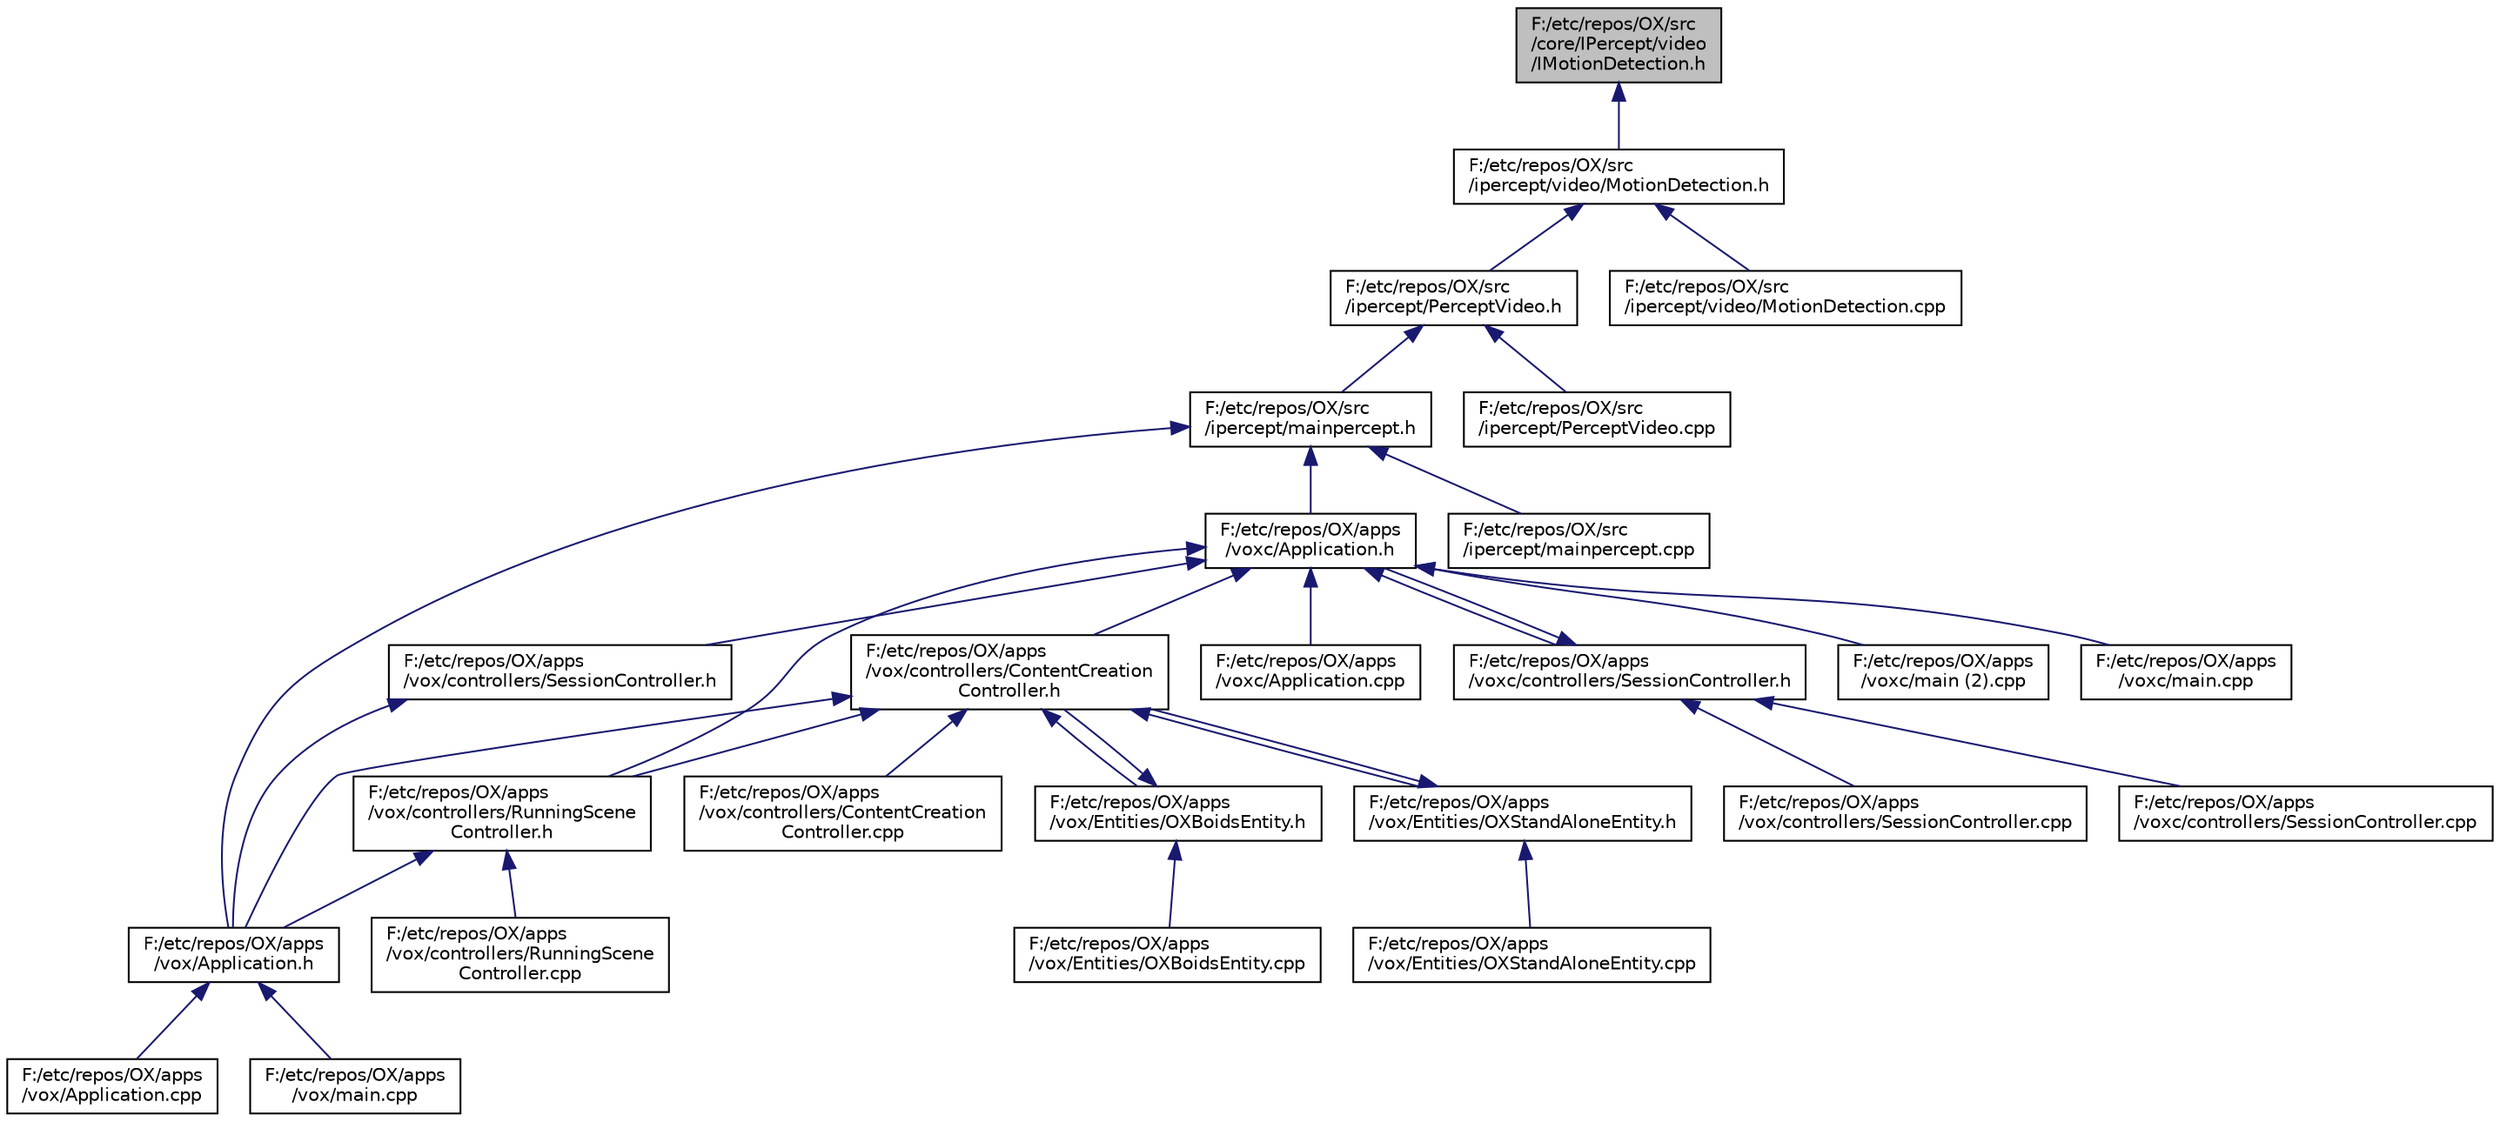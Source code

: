 digraph "F:/etc/repos/OX/src/core/IPercept/video/IMotionDetection.h"
{
  edge [fontname="Helvetica",fontsize="10",labelfontname="Helvetica",labelfontsize="10"];
  node [fontname="Helvetica",fontsize="10",shape=record];
  Node1 [label="F:/etc/repos/OX/src\l/core/IPercept/video\l/IMotionDetection.h",height=0.2,width=0.4,color="black", fillcolor="grey75", style="filled" fontcolor="black"];
  Node1 -> Node2 [dir="back",color="midnightblue",fontsize="10",style="solid",fontname="Helvetica"];
  Node2 [label="F:/etc/repos/OX/src\l/ipercept/video/MotionDetection.h",height=0.2,width=0.4,color="black", fillcolor="white", style="filled",URL="$_motion_detection_8h.html"];
  Node2 -> Node3 [dir="back",color="midnightblue",fontsize="10",style="solid",fontname="Helvetica"];
  Node3 [label="F:/etc/repos/OX/src\l/ipercept/PerceptVideo.h",height=0.2,width=0.4,color="black", fillcolor="white", style="filled",URL="$_percept_video_8h.html"];
  Node3 -> Node4 [dir="back",color="midnightblue",fontsize="10",style="solid",fontname="Helvetica"];
  Node4 [label="F:/etc/repos/OX/src\l/ipercept/mainpercept.h",height=0.2,width=0.4,color="black", fillcolor="white", style="filled",URL="$mainpercept_8h.html"];
  Node4 -> Node5 [dir="back",color="midnightblue",fontsize="10",style="solid",fontname="Helvetica"];
  Node5 [label="F:/etc/repos/OX/apps\l/vox/Application.h",height=0.2,width=0.4,color="black", fillcolor="white", style="filled",URL="$_application_8h.html"];
  Node5 -> Node6 [dir="back",color="midnightblue",fontsize="10",style="solid",fontname="Helvetica"];
  Node6 [label="F:/etc/repos/OX/apps\l/vox/Application.cpp",height=0.2,width=0.4,color="black", fillcolor="white", style="filled",URL="$_application_8cpp.html"];
  Node5 -> Node7 [dir="back",color="midnightblue",fontsize="10",style="solid",fontname="Helvetica"];
  Node7 [label="F:/etc/repos/OX/apps\l/vox/main.cpp",height=0.2,width=0.4,color="black", fillcolor="white", style="filled",URL="$vox_2main_8cpp.html"];
  Node4 -> Node8 [dir="back",color="midnightblue",fontsize="10",style="solid",fontname="Helvetica"];
  Node8 [label="F:/etc/repos/OX/apps\l/voxc/Application.h",height=0.2,width=0.4,color="black", fillcolor="white", style="filled",URL="$_2_application_8h.html"];
  Node8 -> Node9 [dir="back",color="midnightblue",fontsize="10",style="solid",fontname="Helvetica"];
  Node9 [label="F:/etc/repos/OX/apps\l/vox/controllers/ContentCreation\lController.h",height=0.2,width=0.4,color="black", fillcolor="white", style="filled",URL="$_content_creation_controller_8h.html"];
  Node9 -> Node5 [dir="back",color="midnightblue",fontsize="10",style="solid",fontname="Helvetica"];
  Node9 -> Node10 [dir="back",color="midnightblue",fontsize="10",style="solid",fontname="Helvetica"];
  Node10 [label="F:/etc/repos/OX/apps\l/vox/controllers/ContentCreation\lController.cpp",height=0.2,width=0.4,color="black", fillcolor="white", style="filled",URL="$_content_creation_controller_8cpp.html"];
  Node9 -> Node11 [dir="back",color="midnightblue",fontsize="10",style="solid",fontname="Helvetica"];
  Node11 [label="F:/etc/repos/OX/apps\l/vox/controllers/RunningScene\lController.h",height=0.2,width=0.4,color="black", fillcolor="white", style="filled",URL="$_running_scene_controller_8h.html"];
  Node11 -> Node5 [dir="back",color="midnightblue",fontsize="10",style="solid",fontname="Helvetica"];
  Node11 -> Node12 [dir="back",color="midnightblue",fontsize="10",style="solid",fontname="Helvetica"];
  Node12 [label="F:/etc/repos/OX/apps\l/vox/controllers/RunningScene\lController.cpp",height=0.2,width=0.4,color="black", fillcolor="white", style="filled",URL="$_running_scene_controller_8cpp.html"];
  Node9 -> Node13 [dir="back",color="midnightblue",fontsize="10",style="solid",fontname="Helvetica"];
  Node13 [label="F:/etc/repos/OX/apps\l/vox/Entities/OXBoidsEntity.h",height=0.2,width=0.4,color="black", fillcolor="white", style="filled",URL="$_o_x_boids_entity_8h.html"];
  Node13 -> Node9 [dir="back",color="midnightblue",fontsize="10",style="solid",fontname="Helvetica"];
  Node13 -> Node14 [dir="back",color="midnightblue",fontsize="10",style="solid",fontname="Helvetica"];
  Node14 [label="F:/etc/repos/OX/apps\l/vox/Entities/OXBoidsEntity.cpp",height=0.2,width=0.4,color="black", fillcolor="white", style="filled",URL="$_o_x_boids_entity_8cpp.html"];
  Node9 -> Node15 [dir="back",color="midnightblue",fontsize="10",style="solid",fontname="Helvetica"];
  Node15 [label="F:/etc/repos/OX/apps\l/vox/Entities/OXStandAloneEntity.h",height=0.2,width=0.4,color="black", fillcolor="white", style="filled",URL="$_o_x_stand_alone_entity_8h.html"];
  Node15 -> Node9 [dir="back",color="midnightblue",fontsize="10",style="solid",fontname="Helvetica"];
  Node15 -> Node16 [dir="back",color="midnightblue",fontsize="10",style="solid",fontname="Helvetica"];
  Node16 [label="F:/etc/repos/OX/apps\l/vox/Entities/OXStandAloneEntity.cpp",height=0.2,width=0.4,color="black", fillcolor="white", style="filled",URL="$_o_x_stand_alone_entity_8cpp.html"];
  Node8 -> Node11 [dir="back",color="midnightblue",fontsize="10",style="solid",fontname="Helvetica"];
  Node8 -> Node17 [dir="back",color="midnightblue",fontsize="10",style="solid",fontname="Helvetica"];
  Node17 [label="F:/etc/repos/OX/apps\l/vox/controllers/SessionController.h",height=0.2,width=0.4,color="black", fillcolor="white", style="filled",URL="$controllers_2_session_controller_8h.html"];
  Node17 -> Node5 [dir="back",color="midnightblue",fontsize="10",style="solid",fontname="Helvetica"];
  Node8 -> Node18 [dir="back",color="midnightblue",fontsize="10",style="solid",fontname="Helvetica"];
  Node18 [label="F:/etc/repos/OX/apps\l/voxc/Application.cpp",height=0.2,width=0.4,color="black", fillcolor="white", style="filled",URL="$_2_application_8cpp.html"];
  Node8 -> Node19 [dir="back",color="midnightblue",fontsize="10",style="solid",fontname="Helvetica"];
  Node19 [label="F:/etc/repos/OX/apps\l/voxc/controllers/SessionController.h",height=0.2,width=0.4,color="black", fillcolor="white", style="filled",URL="$_2controllers_2_session_controller_8h.html"];
  Node19 -> Node20 [dir="back",color="midnightblue",fontsize="10",style="solid",fontname="Helvetica"];
  Node20 [label="F:/etc/repos/OX/apps\l/vox/controllers/SessionController.cpp",height=0.2,width=0.4,color="black", fillcolor="white", style="filled",URL="$controllers_2_session_controller_8cpp.html"];
  Node19 -> Node8 [dir="back",color="midnightblue",fontsize="10",style="solid",fontname="Helvetica"];
  Node19 -> Node21 [dir="back",color="midnightblue",fontsize="10",style="solid",fontname="Helvetica"];
  Node21 [label="F:/etc/repos/OX/apps\l/voxc/controllers/SessionController.cpp",height=0.2,width=0.4,color="black", fillcolor="white", style="filled",URL="$_2controllers_2_session_controller_8cpp.html"];
  Node8 -> Node22 [dir="back",color="midnightblue",fontsize="10",style="solid",fontname="Helvetica"];
  Node22 [label="F:/etc/repos/OX/apps\l/voxc/main (2).cpp",height=0.2,width=0.4,color="black", fillcolor="white", style="filled",URL="$main_01_072_08_8cpp.html"];
  Node8 -> Node23 [dir="back",color="midnightblue",fontsize="10",style="solid",fontname="Helvetica"];
  Node23 [label="F:/etc/repos/OX/apps\l/voxc/main.cpp",height=0.2,width=0.4,color="black", fillcolor="white", style="filled",URL="$voxc_2main_8cpp.html"];
  Node4 -> Node24 [dir="back",color="midnightblue",fontsize="10",style="solid",fontname="Helvetica"];
  Node24 [label="F:/etc/repos/OX/src\l/ipercept/mainpercept.cpp",height=0.2,width=0.4,color="black", fillcolor="white", style="filled",URL="$mainpercept_8cpp.html"];
  Node3 -> Node25 [dir="back",color="midnightblue",fontsize="10",style="solid",fontname="Helvetica"];
  Node25 [label="F:/etc/repos/OX/src\l/ipercept/PerceptVideo.cpp",height=0.2,width=0.4,color="black", fillcolor="white", style="filled",URL="$_percept_video_8cpp.html"];
  Node2 -> Node26 [dir="back",color="midnightblue",fontsize="10",style="solid",fontname="Helvetica"];
  Node26 [label="F:/etc/repos/OX/src\l/ipercept/video/MotionDetection.cpp",height=0.2,width=0.4,color="black", fillcolor="white", style="filled",URL="$_motion_detection_8cpp.html"];
}
